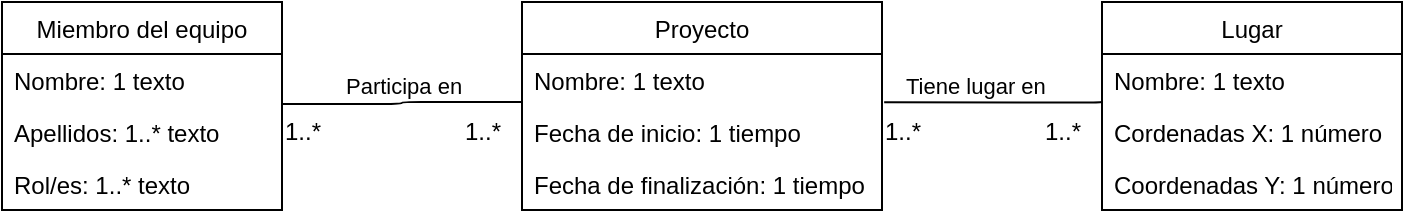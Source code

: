 <mxfile>
    <diagram id="RkD9q2wzyYf5DNKb_yrD" name="Página-1">
        <mxGraphModel dx="856" dy="461" grid="1" gridSize="10" guides="1" tooltips="1" connect="1" arrows="1" fold="1" page="1" pageScale="1" pageWidth="827" pageHeight="1169" math="0" shadow="0">
            <root>
                <mxCell id="0"/>
                <mxCell id="1" parent="0"/>
                <mxCell id="2" value="Miembro del equipo" style="swimlane;fontStyle=0;childLayout=stackLayout;horizontal=1;startSize=26;fillColor=none;horizontalStack=0;resizeParent=1;resizeParentMax=0;resizeLast=0;collapsible=1;marginBottom=0;" vertex="1" parent="1">
                    <mxGeometry x="60" y="140" width="140" height="104" as="geometry"/>
                </mxCell>
                <mxCell id="3" value="Nombre: 1 texto" style="text;strokeColor=none;fillColor=none;align=left;verticalAlign=top;spacingLeft=4;spacingRight=4;overflow=hidden;rotatable=0;points=[[0,0.5],[1,0.5]];portConstraint=eastwest;" vertex="1" parent="2">
                    <mxGeometry y="26" width="140" height="26" as="geometry"/>
                </mxCell>
                <mxCell id="4" value="Apellidos: 1..* texto" style="text;strokeColor=none;fillColor=none;align=left;verticalAlign=top;spacingLeft=4;spacingRight=4;overflow=hidden;rotatable=0;points=[[0,0.5],[1,0.5]];portConstraint=eastwest;" vertex="1" parent="2">
                    <mxGeometry y="52" width="140" height="26" as="geometry"/>
                </mxCell>
                <mxCell id="5" value="Rol/es: 1..* texto" style="text;strokeColor=none;fillColor=none;align=left;verticalAlign=top;spacingLeft=4;spacingRight=4;overflow=hidden;rotatable=0;points=[[0,0.5],[1,0.5]];portConstraint=eastwest;" vertex="1" parent="2">
                    <mxGeometry y="78" width="140" height="26" as="geometry"/>
                </mxCell>
                <mxCell id="6" value="Lugar" style="swimlane;fontStyle=0;childLayout=stackLayout;horizontal=1;startSize=26;fillColor=none;horizontalStack=0;resizeParent=1;resizeParentMax=0;resizeLast=0;collapsible=1;marginBottom=0;" vertex="1" parent="1">
                    <mxGeometry x="610" y="140" width="150" height="104" as="geometry"/>
                </mxCell>
                <mxCell id="8" value="Nombre: 1 texto" style="text;strokeColor=none;fillColor=none;align=left;verticalAlign=top;spacingLeft=4;spacingRight=4;overflow=hidden;rotatable=0;points=[[0,0.5],[1,0.5]];portConstraint=eastwest;" vertex="1" parent="6">
                    <mxGeometry y="26" width="150" height="26" as="geometry"/>
                </mxCell>
                <mxCell id="7" value="Cordenadas X: 1 número" style="text;strokeColor=none;fillColor=none;align=left;verticalAlign=top;spacingLeft=4;spacingRight=4;overflow=hidden;rotatable=0;points=[[0,0.5],[1,0.5]];portConstraint=eastwest;" vertex="1" parent="6">
                    <mxGeometry y="52" width="150" height="26" as="geometry"/>
                </mxCell>
                <mxCell id="9" value="Coordenadas Y: 1 número" style="text;strokeColor=none;fillColor=none;align=left;verticalAlign=top;spacingLeft=4;spacingRight=4;overflow=hidden;rotatable=0;points=[[0,0.5],[1,0.5]];portConstraint=eastwest;" vertex="1" parent="6">
                    <mxGeometry y="78" width="150" height="26" as="geometry"/>
                </mxCell>
                <mxCell id="10" value="Proyecto" style="swimlane;fontStyle=0;childLayout=stackLayout;horizontal=1;startSize=26;fillColor=none;horizontalStack=0;resizeParent=1;resizeParentMax=0;resizeLast=0;collapsible=1;marginBottom=0;" vertex="1" parent="1">
                    <mxGeometry x="320" y="140" width="180" height="104" as="geometry"/>
                </mxCell>
                <mxCell id="11" value="Nombre: 1 texto" style="text;strokeColor=none;fillColor=none;align=left;verticalAlign=top;spacingLeft=4;spacingRight=4;overflow=hidden;rotatable=0;points=[[0,0.5],[1,0.5]];portConstraint=eastwest;" vertex="1" parent="10">
                    <mxGeometry y="26" width="180" height="26" as="geometry"/>
                </mxCell>
                <mxCell id="12" value="Fecha de inicio: 1 tiempo" style="text;strokeColor=none;fillColor=none;align=left;verticalAlign=top;spacingLeft=4;spacingRight=4;overflow=hidden;rotatable=0;points=[[0,0.5],[1,0.5]];portConstraint=eastwest;" vertex="1" parent="10">
                    <mxGeometry y="52" width="180" height="26" as="geometry"/>
                </mxCell>
                <mxCell id="13" value="Fecha de finalización: 1 tiempo" style="text;strokeColor=none;fillColor=none;align=left;verticalAlign=top;spacingLeft=4;spacingRight=4;overflow=hidden;rotatable=0;points=[[0,0.5],[1,0.5]];portConstraint=eastwest;" vertex="1" parent="10">
                    <mxGeometry y="78" width="180" height="26" as="geometry"/>
                </mxCell>
                <mxCell id="14" value="" style="endArrow=none;html=1;edgeStyle=orthogonalEdgeStyle;" edge="1" parent="1">
                    <mxGeometry relative="1" as="geometry">
                        <mxPoint x="200" y="191" as="sourcePoint"/>
                        <mxPoint x="320" y="190" as="targetPoint"/>
                        <Array as="points">
                            <mxPoint x="260" y="191"/>
                            <mxPoint x="260" y="190"/>
                        </Array>
                    </mxGeometry>
                </mxCell>
                <mxCell id="15" value="Participa en" style="edgeLabel;resizable=0;html=1;align=left;verticalAlign=bottom;" connectable="0" vertex="1" parent="14">
                    <mxGeometry x="-1" relative="1" as="geometry">
                        <mxPoint x="30" y="-1" as="offset"/>
                    </mxGeometry>
                </mxCell>
                <mxCell id="17" value="" style="endArrow=none;html=1;edgeStyle=orthogonalEdgeStyle;exitX=1.006;exitY=0.93;exitDx=0;exitDy=0;exitPerimeter=0;" edge="1" parent="1" source="11">
                    <mxGeometry relative="1" as="geometry">
                        <mxPoint x="470" y="189" as="sourcePoint"/>
                        <mxPoint x="610" y="190" as="targetPoint"/>
                        <Array as="points">
                            <mxPoint x="608" y="190"/>
                        </Array>
                    </mxGeometry>
                </mxCell>
                <mxCell id="18" value="Tiene lugar en" style="edgeLabel;resizable=0;html=1;align=left;verticalAlign=bottom;" connectable="0" vertex="1" parent="17">
                    <mxGeometry x="-1" relative="1" as="geometry">
                        <mxPoint x="9" as="offset"/>
                    </mxGeometry>
                </mxCell>
                <mxCell id="22" value="1..*" style="text;html=1;align=center;verticalAlign=middle;resizable=0;points=[];autosize=1;strokeColor=none;fillColor=none;" vertex="1" parent="1">
                    <mxGeometry x="190" y="190" width="40" height="30" as="geometry"/>
                </mxCell>
                <mxCell id="23" value="1..*" style="text;html=1;align=center;verticalAlign=middle;resizable=0;points=[];autosize=1;strokeColor=none;fillColor=none;" vertex="1" parent="1">
                    <mxGeometry x="280" y="190" width="40" height="30" as="geometry"/>
                </mxCell>
                <mxCell id="24" value="1..*" style="text;html=1;align=center;verticalAlign=middle;resizable=0;points=[];autosize=1;strokeColor=none;fillColor=none;" vertex="1" parent="1">
                    <mxGeometry x="570" y="190" width="40" height="30" as="geometry"/>
                </mxCell>
                <mxCell id="25" value="1..*" style="text;html=1;align=center;verticalAlign=middle;resizable=0;points=[];autosize=1;strokeColor=none;fillColor=none;" vertex="1" parent="1">
                    <mxGeometry x="490" y="190" width="40" height="30" as="geometry"/>
                </mxCell>
            </root>
        </mxGraphModel>
    </diagram>
</mxfile>

